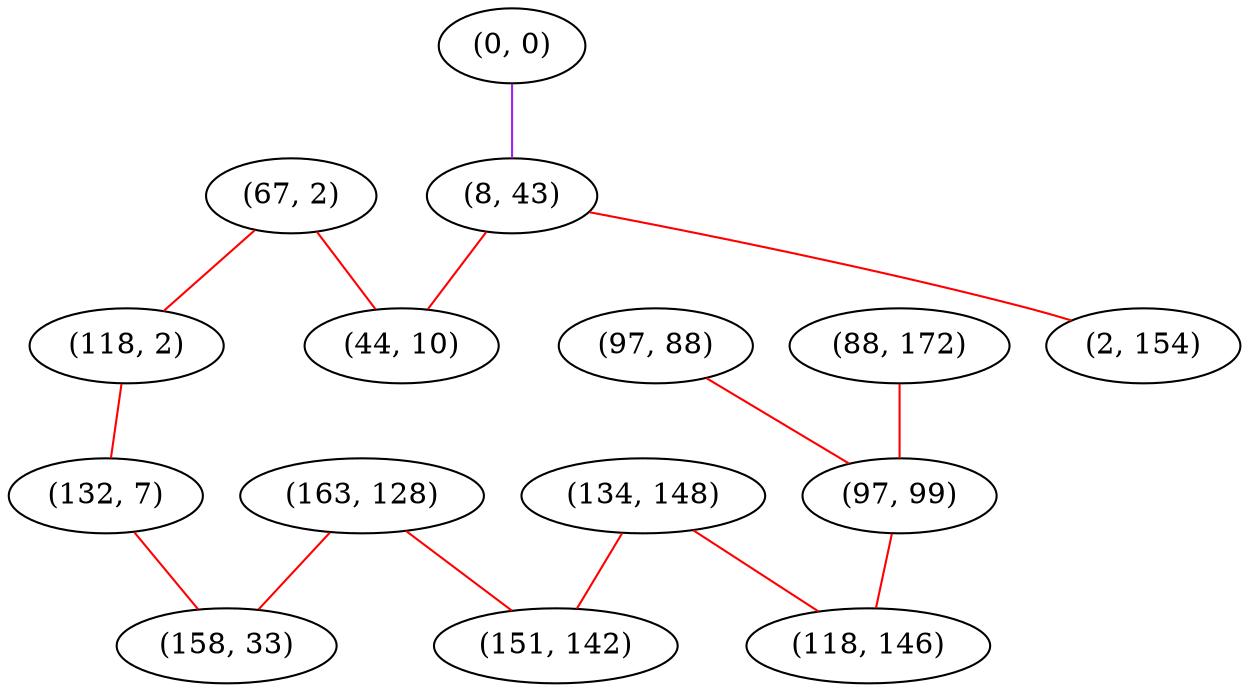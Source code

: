 graph "" {
"(67, 2)";
"(118, 2)";
"(97, 88)";
"(0, 0)";
"(163, 128)";
"(8, 43)";
"(88, 172)";
"(132, 7)";
"(97, 99)";
"(134, 148)";
"(151, 142)";
"(118, 146)";
"(158, 33)";
"(44, 10)";
"(2, 154)";
"(67, 2)" -- "(44, 10)"  [color=red, key=0, weight=1];
"(67, 2)" -- "(118, 2)"  [color=red, key=0, weight=1];
"(118, 2)" -- "(132, 7)"  [color=red, key=0, weight=1];
"(97, 88)" -- "(97, 99)"  [color=red, key=0, weight=1];
"(0, 0)" -- "(8, 43)"  [color=purple, key=0, weight=4];
"(163, 128)" -- "(158, 33)"  [color=red, key=0, weight=1];
"(163, 128)" -- "(151, 142)"  [color=red, key=0, weight=1];
"(8, 43)" -- "(44, 10)"  [color=red, key=0, weight=1];
"(8, 43)" -- "(2, 154)"  [color=red, key=0, weight=1];
"(88, 172)" -- "(97, 99)"  [color=red, key=0, weight=1];
"(132, 7)" -- "(158, 33)"  [color=red, key=0, weight=1];
"(97, 99)" -- "(118, 146)"  [color=red, key=0, weight=1];
"(134, 148)" -- "(151, 142)"  [color=red, key=0, weight=1];
"(134, 148)" -- "(118, 146)"  [color=red, key=0, weight=1];
}
